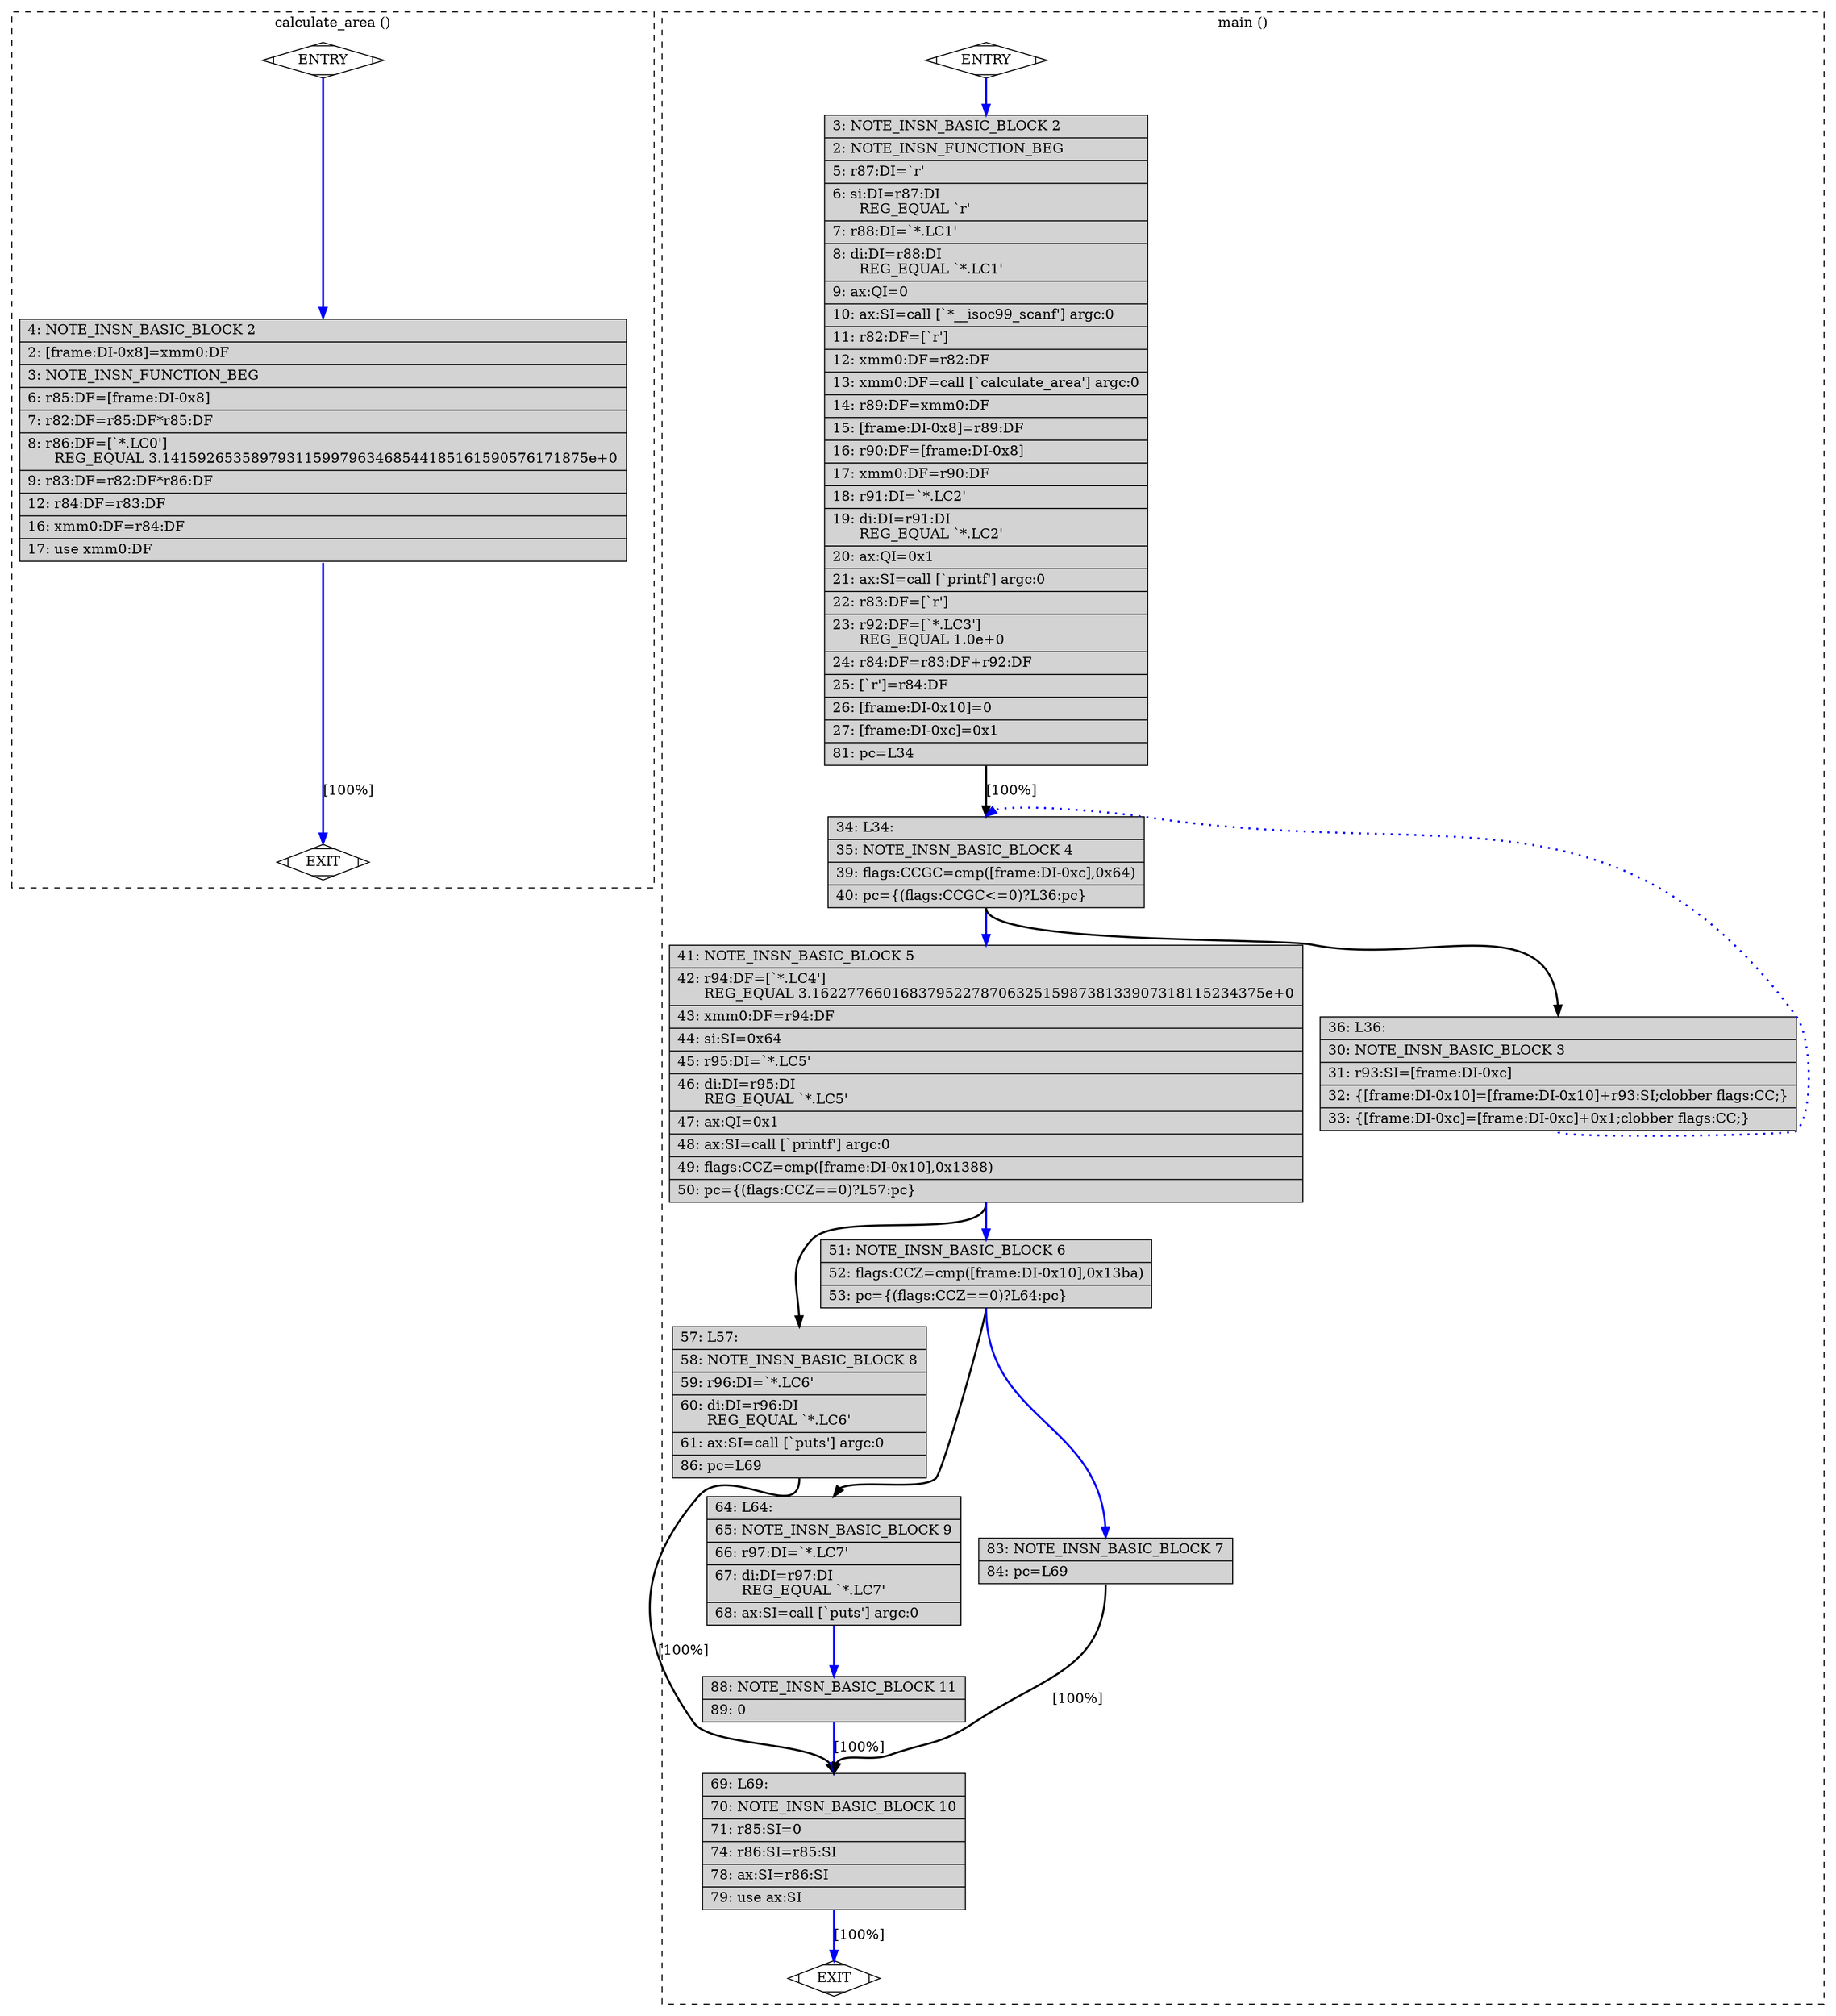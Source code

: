 digraph "a-test.c.284r.outof_cfglayout" {
overlap=false;
subgraph "cluster_calculate_area" {
	style="dashed";
	color="black";
	label="calculate_area ()";
	fn_0_basic_block_0 [shape=Mdiamond,style=filled,fillcolor=white,label="ENTRY"];

	fn_0_basic_block_2 [shape=record,style=filled,fillcolor=lightgrey,label="{\ \ \ \ 4:\ NOTE_INSN_BASIC_BLOCK\ 2\l\
|\ \ \ \ 2:\ [frame:DI-0x8]=xmm0:DF\l\
|\ \ \ \ 3:\ NOTE_INSN_FUNCTION_BEG\l\
|\ \ \ \ 6:\ r85:DF=[frame:DI-0x8]\l\
|\ \ \ \ 7:\ r82:DF=r85:DF*r85:DF\l\
|\ \ \ \ 8:\ r86:DF=[`*.LC0']\l\
\ \ \ \ \ \ REG_EQUAL\ 3.141592653589793115997963468544185161590576171875e+0\l\
|\ \ \ \ 9:\ r83:DF=r82:DF*r86:DF\l\
|\ \ \ 12:\ r84:DF=r83:DF\l\
|\ \ \ 16:\ xmm0:DF=r84:DF\l\
|\ \ \ 17:\ use\ xmm0:DF\l\
}"];

	fn_0_basic_block_1 [shape=Mdiamond,style=filled,fillcolor=white,label="EXIT"];

	fn_0_basic_block_0:s -> fn_0_basic_block_2:n [style="solid,bold",color=blue,weight=100,constraint=true];
	fn_0_basic_block_2:s -> fn_0_basic_block_1:n [style="solid,bold",color=blue,weight=100,constraint=true,label="[100%]"];
	fn_0_basic_block_0:s -> fn_0_basic_block_1:n [style="invis",constraint=true];
}
subgraph "cluster_main" {
	style="dashed";
	color="black";
	label="main ()";
	fn_1_basic_block_0 [shape=Mdiamond,style=filled,fillcolor=white,label="ENTRY"];

	fn_1_basic_block_2 [shape=record,style=filled,fillcolor=lightgrey,label="{\ \ \ \ 3:\ NOTE_INSN_BASIC_BLOCK\ 2\l\
|\ \ \ \ 2:\ NOTE_INSN_FUNCTION_BEG\l\
|\ \ \ \ 5:\ r87:DI=`r'\l\
|\ \ \ \ 6:\ si:DI=r87:DI\l\
\ \ \ \ \ \ REG_EQUAL\ `r'\l\
|\ \ \ \ 7:\ r88:DI=`*.LC1'\l\
|\ \ \ \ 8:\ di:DI=r88:DI\l\
\ \ \ \ \ \ REG_EQUAL\ `*.LC1'\l\
|\ \ \ \ 9:\ ax:QI=0\l\
|\ \ \ 10:\ ax:SI=call\ [`*__isoc99_scanf']\ argc:0\l\
|\ \ \ 11:\ r82:DF=[`r']\l\
|\ \ \ 12:\ xmm0:DF=r82:DF\l\
|\ \ \ 13:\ xmm0:DF=call\ [`calculate_area']\ argc:0\l\
|\ \ \ 14:\ r89:DF=xmm0:DF\l\
|\ \ \ 15:\ [frame:DI-0x8]=r89:DF\l\
|\ \ \ 16:\ r90:DF=[frame:DI-0x8]\l\
|\ \ \ 17:\ xmm0:DF=r90:DF\l\
|\ \ \ 18:\ r91:DI=`*.LC2'\l\
|\ \ \ 19:\ di:DI=r91:DI\l\
\ \ \ \ \ \ REG_EQUAL\ `*.LC2'\l\
|\ \ \ 20:\ ax:QI=0x1\l\
|\ \ \ 21:\ ax:SI=call\ [`printf']\ argc:0\l\
|\ \ \ 22:\ r83:DF=[`r']\l\
|\ \ \ 23:\ r92:DF=[`*.LC3']\l\
\ \ \ \ \ \ REG_EQUAL\ 1.0e+0\l\
|\ \ \ 24:\ r84:DF=r83:DF+r92:DF\l\
|\ \ \ 25:\ [`r']=r84:DF\l\
|\ \ \ 26:\ [frame:DI-0x10]=0\l\
|\ \ \ 27:\ [frame:DI-0xc]=0x1\l\
|\ \ \ 81:\ pc=L34\l\
}"];

	fn_1_basic_block_4 [shape=record,style=filled,fillcolor=lightgrey,label="{\ \ \ 34:\ L34:\l\
|\ \ \ 35:\ NOTE_INSN_BASIC_BLOCK\ 4\l\
|\ \ \ 39:\ flags:CCGC=cmp([frame:DI-0xc],0x64)\l\
|\ \ \ 40:\ pc=\{(flags:CCGC\<=0)?L36:pc\}\l\
}"];

	fn_1_basic_block_5 [shape=record,style=filled,fillcolor=lightgrey,label="{\ \ \ 41:\ NOTE_INSN_BASIC_BLOCK\ 5\l\
|\ \ \ 42:\ r94:DF=[`*.LC4']\l\
\ \ \ \ \ \ REG_EQUAL\ 3.162277660168379522787063251598738133907318115234375e+0\l\
|\ \ \ 43:\ xmm0:DF=r94:DF\l\
|\ \ \ 44:\ si:SI=0x64\l\
|\ \ \ 45:\ r95:DI=`*.LC5'\l\
|\ \ \ 46:\ di:DI=r95:DI\l\
\ \ \ \ \ \ REG_EQUAL\ `*.LC5'\l\
|\ \ \ 47:\ ax:QI=0x1\l\
|\ \ \ 48:\ ax:SI=call\ [`printf']\ argc:0\l\
|\ \ \ 49:\ flags:CCZ=cmp([frame:DI-0x10],0x1388)\l\
|\ \ \ 50:\ pc=\{(flags:CCZ==0)?L57:pc\}\l\
}"];

	fn_1_basic_block_8 [shape=record,style=filled,fillcolor=lightgrey,label="{\ \ \ 57:\ L57:\l\
|\ \ \ 58:\ NOTE_INSN_BASIC_BLOCK\ 8\l\
|\ \ \ 59:\ r96:DI=`*.LC6'\l\
|\ \ \ 60:\ di:DI=r96:DI\l\
\ \ \ \ \ \ REG_EQUAL\ `*.LC6'\l\
|\ \ \ 61:\ ax:SI=call\ [`puts']\ argc:0\l\
|\ \ \ 86:\ pc=L69\l\
}"];

	fn_1_basic_block_6 [shape=record,style=filled,fillcolor=lightgrey,label="{\ \ \ 51:\ NOTE_INSN_BASIC_BLOCK\ 6\l\
|\ \ \ 52:\ flags:CCZ=cmp([frame:DI-0x10],0x13ba)\l\
|\ \ \ 53:\ pc=\{(flags:CCZ==0)?L64:pc\}\l\
}"];

	fn_1_basic_block_9 [shape=record,style=filled,fillcolor=lightgrey,label="{\ \ \ 64:\ L64:\l\
|\ \ \ 65:\ NOTE_INSN_BASIC_BLOCK\ 9\l\
|\ \ \ 66:\ r97:DI=`*.LC7'\l\
|\ \ \ 67:\ di:DI=r97:DI\l\
\ \ \ \ \ \ REG_EQUAL\ `*.LC7'\l\
|\ \ \ 68:\ ax:SI=call\ [`puts']\ argc:0\l\
}"];

	fn_1_basic_block_11 [shape=record,style=filled,fillcolor=lightgrey,label="{\ \ \ 88:\ NOTE_INSN_BASIC_BLOCK\ 11\l\
|\ \ \ 89:\ 0\l\
}"];

	fn_1_basic_block_7 [shape=record,style=filled,fillcolor=lightgrey,label="{\ \ \ 83:\ NOTE_INSN_BASIC_BLOCK\ 7\l\
|\ \ \ 84:\ pc=L69\l\
}"];

	fn_1_basic_block_10 [shape=record,style=filled,fillcolor=lightgrey,label="{\ \ \ 69:\ L69:\l\
|\ \ \ 70:\ NOTE_INSN_BASIC_BLOCK\ 10\l\
|\ \ \ 71:\ r85:SI=0\l\
|\ \ \ 74:\ r86:SI=r85:SI\l\
|\ \ \ 78:\ ax:SI=r86:SI\l\
|\ \ \ 79:\ use\ ax:SI\l\
}"];

	fn_1_basic_block_3 [shape=record,style=filled,fillcolor=lightgrey,label="{\ \ \ 36:\ L36:\l\
|\ \ \ 30:\ NOTE_INSN_BASIC_BLOCK\ 3\l\
|\ \ \ 31:\ r93:SI=[frame:DI-0xc]\l\
|\ \ \ 32:\ \{[frame:DI-0x10]=[frame:DI-0x10]+r93:SI;clobber\ flags:CC;\}\l\
|\ \ \ 33:\ \{[frame:DI-0xc]=[frame:DI-0xc]+0x1;clobber\ flags:CC;\}\l\
}"];

	fn_1_basic_block_1 [shape=Mdiamond,style=filled,fillcolor=white,label="EXIT"];

	fn_1_basic_block_0:s -> fn_1_basic_block_2:n [style="solid,bold",color=blue,weight=100,constraint=true];
	fn_1_basic_block_2:s -> fn_1_basic_block_4:n [style="solid,bold",color=black,weight=10,constraint=true,label="[100%]"];
	fn_1_basic_block_3:s -> fn_1_basic_block_4:n [style="dotted,bold",color=blue,weight=10,constraint=false];
	fn_1_basic_block_4:s -> fn_1_basic_block_3:n [style="solid,bold",color=black,weight=10,constraint=true];
	fn_1_basic_block_4:s -> fn_1_basic_block_5:n [style="solid,bold",color=blue,weight=100,constraint=true];
	fn_1_basic_block_5:s -> fn_1_basic_block_6:n [style="solid,bold",color=blue,weight=100,constraint=true];
	fn_1_basic_block_5:s -> fn_1_basic_block_8:n [style="solid,bold",color=black,weight=10,constraint=true];
	fn_1_basic_block_6:s -> fn_1_basic_block_7:n [style="solid,bold",color=blue,weight=100,constraint=true];
	fn_1_basic_block_6:s -> fn_1_basic_block_9:n [style="solid,bold",color=black,weight=10,constraint=true];
	fn_1_basic_block_7:s -> fn_1_basic_block_10:n [style="solid,bold",color=black,weight=10,constraint=true,label="[100%]"];
	fn_1_basic_block_8:s -> fn_1_basic_block_10:n [style="solid,bold",color=black,weight=10,constraint=true,label="[100%]"];
	fn_1_basic_block_9:s -> fn_1_basic_block_11:n [style="solid,bold",color=blue,weight=100,constraint=true];
	fn_1_basic_block_11:s -> fn_1_basic_block_10:n [style="solid,bold",color=blue,weight=100,constraint=true,label="[100%]"];
	fn_1_basic_block_10:s -> fn_1_basic_block_1:n [style="solid,bold",color=blue,weight=100,constraint=true,label="[100%]"];
	fn_1_basic_block_0:s -> fn_1_basic_block_1:n [style="invis",constraint=true];
}
}
